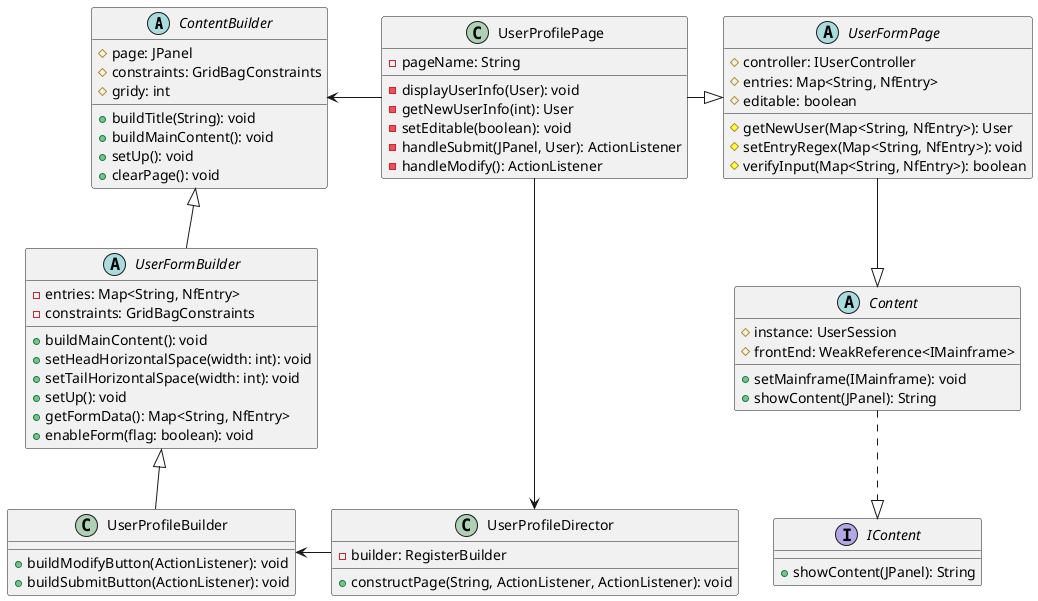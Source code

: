 @startuml
'https://plantuml.com/class-diagram
abstract class ContentBuilder {
    #page: JPanel
    #constraints: GridBagConstraints
    #gridy: int

    +buildTitle(String): void
    +buildMainContent(): void
    +setUp(): void
    +clearPage(): void
}

abstract class Content {
    #instance: UserSession
    #frontEnd: WeakReference<IMainframe>

    +setMainframe(IMainframe): void
    +showContent(JPanel): String
}

abstract class UserFormPage {
  #controller: IUserController
  #entries: Map<String, NfEntry>
  #editable: boolean

  #getNewUser(Map<String, NfEntry>): User
  #setEntryRegex(Map<String, NfEntry>): void
  #verifyInput(Map<String, NfEntry>): boolean
}

abstract class UserFormBuilder {
  -entries: Map<String, NfEntry>
  -constraints: GridBagConstraints

  +buildMainContent(): void
  +setHeadHorizontalSpace(width: int): void
  +setTailHorizontalSpace(width: int): void
  +setUp(): void
  +getFormData(): Map<String, NfEntry>
  +enableForm(flag: boolean): void
}

class UserProfilePage {
  -pageName: String

  -displayUserInfo(User): void
  -getNewUserInfo(int): User
  -setEditable(boolean): void
  -handleSubmit(JPanel, User): ActionListener
  -handleModify(): ActionListener
}

class UserProfileDirector {
  -builder: RegisterBuilder

  +constructPage(String, ActionListener, ActionListener): void
}

class UserProfileBuilder {
+ buildModifyButton(ActionListener): void
+ buildSubmitButton(ActionListener): void
}

interface IContent {
  +showContent(JPanel): String
}

UserFormPage --|> Content
UserProfilePage -right-|> UserFormPage
UserProfileBuilder -up-|> UserFormBuilder
UserFormBuilder -up-|> ContentBuilder
UserProfileDirector -left-> UserProfileBuilder
UserProfilePage --> UserProfileDirector
UserProfilePage -left-> ContentBuilder
Content ..|> IContent

@enduml